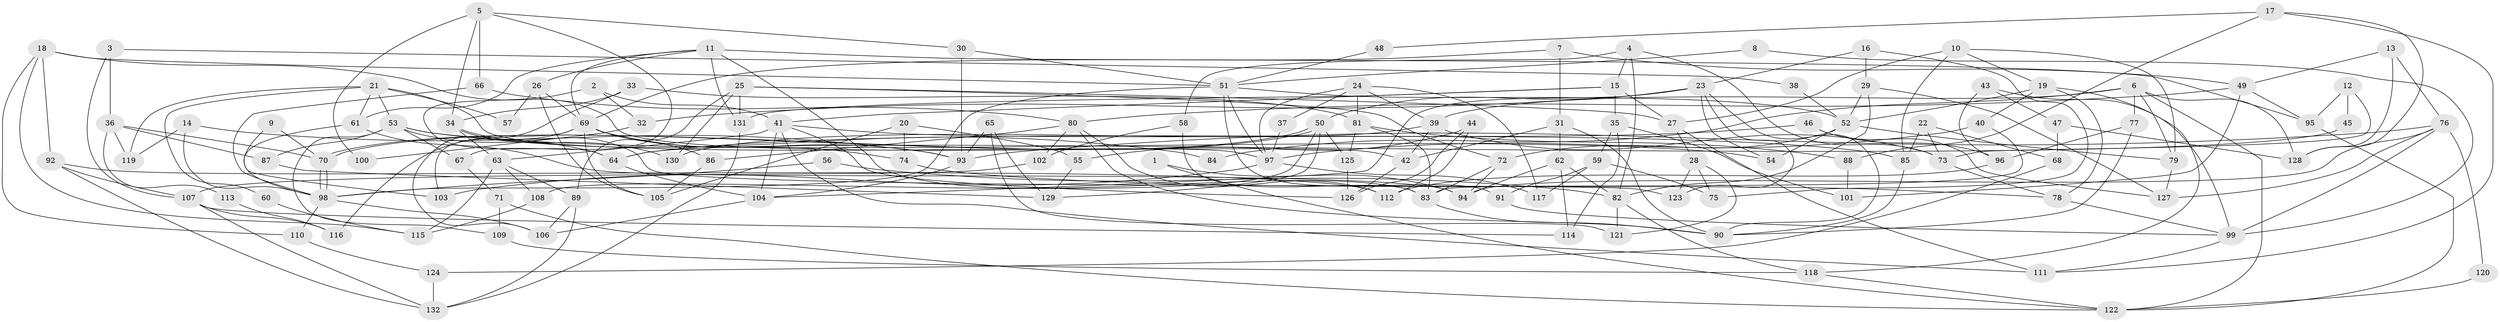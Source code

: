 // coarse degree distribution, {2: 0.10869565217391304, 4: 0.20652173913043478, 7: 0.07608695652173914, 8: 0.043478260869565216, 9: 0.043478260869565216, 10: 0.010869565217391304, 6: 0.11956521739130435, 3: 0.2717391304347826, 12: 0.010869565217391304, 5: 0.09782608695652174, 13: 0.010869565217391304}
// Generated by graph-tools (version 1.1) at 2025/18/03/04/25 18:18:38]
// undirected, 132 vertices, 264 edges
graph export_dot {
graph [start="1"]
  node [color=gray90,style=filled];
  1;
  2;
  3;
  4;
  5;
  6;
  7;
  8;
  9;
  10;
  11;
  12;
  13;
  14;
  15;
  16;
  17;
  18;
  19;
  20;
  21;
  22;
  23;
  24;
  25;
  26;
  27;
  28;
  29;
  30;
  31;
  32;
  33;
  34;
  35;
  36;
  37;
  38;
  39;
  40;
  41;
  42;
  43;
  44;
  45;
  46;
  47;
  48;
  49;
  50;
  51;
  52;
  53;
  54;
  55;
  56;
  57;
  58;
  59;
  60;
  61;
  62;
  63;
  64;
  65;
  66;
  67;
  68;
  69;
  70;
  71;
  72;
  73;
  74;
  75;
  76;
  77;
  78;
  79;
  80;
  81;
  82;
  83;
  84;
  85;
  86;
  87;
  88;
  89;
  90;
  91;
  92;
  93;
  94;
  95;
  96;
  97;
  98;
  99;
  100;
  101;
  102;
  103;
  104;
  105;
  106;
  107;
  108;
  109;
  110;
  111;
  112;
  113;
  114;
  115;
  116;
  117;
  118;
  119;
  120;
  121;
  122;
  123;
  124;
  125;
  126;
  127;
  128;
  129;
  130;
  131;
  132;
  1 -- 122;
  1 -- 94;
  2 -- 64;
  2 -- 41;
  2 -- 32;
  3 -- 107;
  3 -- 36;
  3 -- 38;
  4 -- 82;
  4 -- 58;
  4 -- 15;
  4 -- 73;
  5 -- 34;
  5 -- 30;
  5 -- 66;
  5 -- 67;
  5 -- 100;
  6 -- 39;
  6 -- 122;
  6 -- 77;
  6 -- 79;
  6 -- 84;
  6 -- 128;
  7 -- 31;
  7 -- 49;
  7 -- 69;
  8 -- 51;
  8 -- 99;
  9 -- 70;
  9 -- 103;
  10 -- 27;
  10 -- 79;
  10 -- 19;
  10 -- 85;
  11 -- 83;
  11 -- 69;
  11 -- 26;
  11 -- 61;
  11 -- 95;
  11 -- 131;
  12 -- 95;
  12 -- 73;
  12 -- 45;
  13 -- 128;
  13 -- 76;
  13 -- 49;
  14 -- 93;
  14 -- 98;
  14 -- 119;
  15 -- 131;
  15 -- 27;
  15 -- 35;
  15 -- 41;
  16 -- 29;
  16 -- 23;
  16 -- 75;
  17 -- 88;
  17 -- 111;
  17 -- 48;
  17 -- 128;
  18 -- 42;
  18 -- 92;
  18 -- 51;
  18 -- 110;
  18 -- 115;
  19 -- 52;
  19 -- 40;
  19 -- 78;
  19 -- 118;
  20 -- 105;
  20 -- 74;
  20 -- 55;
  21 -- 97;
  21 -- 61;
  21 -- 53;
  21 -- 57;
  21 -- 60;
  21 -- 119;
  22 -- 73;
  22 -- 85;
  22 -- 68;
  23 -- 123;
  23 -- 90;
  23 -- 32;
  23 -- 50;
  23 -- 54;
  23 -- 104;
  24 -- 97;
  24 -- 117;
  24 -- 37;
  24 -- 39;
  24 -- 81;
  25 -- 27;
  25 -- 130;
  25 -- 72;
  25 -- 89;
  25 -- 131;
  26 -- 69;
  26 -- 57;
  26 -- 105;
  27 -- 111;
  27 -- 28;
  28 -- 121;
  28 -- 75;
  28 -- 123;
  29 -- 127;
  29 -- 52;
  29 -- 82;
  30 -- 51;
  30 -- 93;
  31 -- 90;
  31 -- 62;
  31 -- 42;
  32 -- 100;
  33 -- 81;
  33 -- 106;
  33 -- 34;
  34 -- 63;
  34 -- 123;
  34 -- 130;
  35 -- 114;
  35 -- 59;
  35 -- 101;
  36 -- 70;
  36 -- 119;
  36 -- 87;
  36 -- 113;
  37 -- 97;
  38 -- 52;
  39 -- 42;
  39 -- 73;
  39 -- 130;
  40 -- 83;
  40 -- 97;
  41 -- 126;
  41 -- 63;
  41 -- 85;
  41 -- 104;
  41 -- 111;
  42 -- 126;
  43 -- 99;
  43 -- 47;
  43 -- 96;
  44 -- 55;
  44 -- 112;
  44 -- 126;
  45 -- 64;
  46 -- 127;
  46 -- 64;
  46 -- 96;
  47 -- 68;
  47 -- 128;
  48 -- 51;
  49 -- 80;
  49 -- 95;
  49 -- 101;
  50 -- 70;
  50 -- 70;
  50 -- 108;
  50 -- 125;
  50 -- 129;
  51 -- 98;
  51 -- 52;
  51 -- 91;
  51 -- 97;
  52 -- 72;
  52 -- 54;
  52 -- 79;
  53 -- 54;
  53 -- 64;
  53 -- 67;
  53 -- 84;
  53 -- 87;
  53 -- 109;
  55 -- 129;
  56 -- 82;
  56 -- 98;
  58 -- 83;
  58 -- 102;
  59 -- 75;
  59 -- 91;
  59 -- 117;
  60 -- 115;
  61 -- 98;
  61 -- 94;
  62 -- 82;
  62 -- 94;
  62 -- 114;
  63 -- 115;
  63 -- 89;
  63 -- 108;
  64 -- 104;
  65 -- 129;
  65 -- 93;
  65 -- 121;
  66 -- 98;
  66 -- 80;
  67 -- 71;
  68 -- 124;
  69 -- 86;
  69 -- 74;
  69 -- 93;
  69 -- 103;
  69 -- 105;
  69 -- 116;
  70 -- 98;
  70 -- 98;
  71 -- 109;
  71 -- 122;
  72 -- 94;
  72 -- 83;
  73 -- 78;
  74 -- 78;
  76 -- 93;
  76 -- 99;
  76 -- 94;
  76 -- 120;
  76 -- 127;
  77 -- 96;
  77 -- 90;
  78 -- 99;
  79 -- 127;
  80 -- 90;
  80 -- 86;
  80 -- 102;
  80 -- 112;
  81 -- 83;
  81 -- 88;
  81 -- 125;
  82 -- 118;
  82 -- 121;
  83 -- 90;
  85 -- 90;
  86 -- 105;
  87 -- 129;
  88 -- 101;
  89 -- 106;
  89 -- 132;
  91 -- 99;
  92 -- 112;
  92 -- 132;
  92 -- 107;
  93 -- 104;
  95 -- 122;
  96 -- 112;
  97 -- 103;
  97 -- 117;
  98 -- 106;
  98 -- 110;
  99 -- 111;
  102 -- 107;
  104 -- 106;
  107 -- 132;
  107 -- 114;
  107 -- 116;
  108 -- 115;
  109 -- 118;
  110 -- 124;
  113 -- 116;
  118 -- 122;
  120 -- 122;
  124 -- 132;
  125 -- 126;
  131 -- 132;
}
